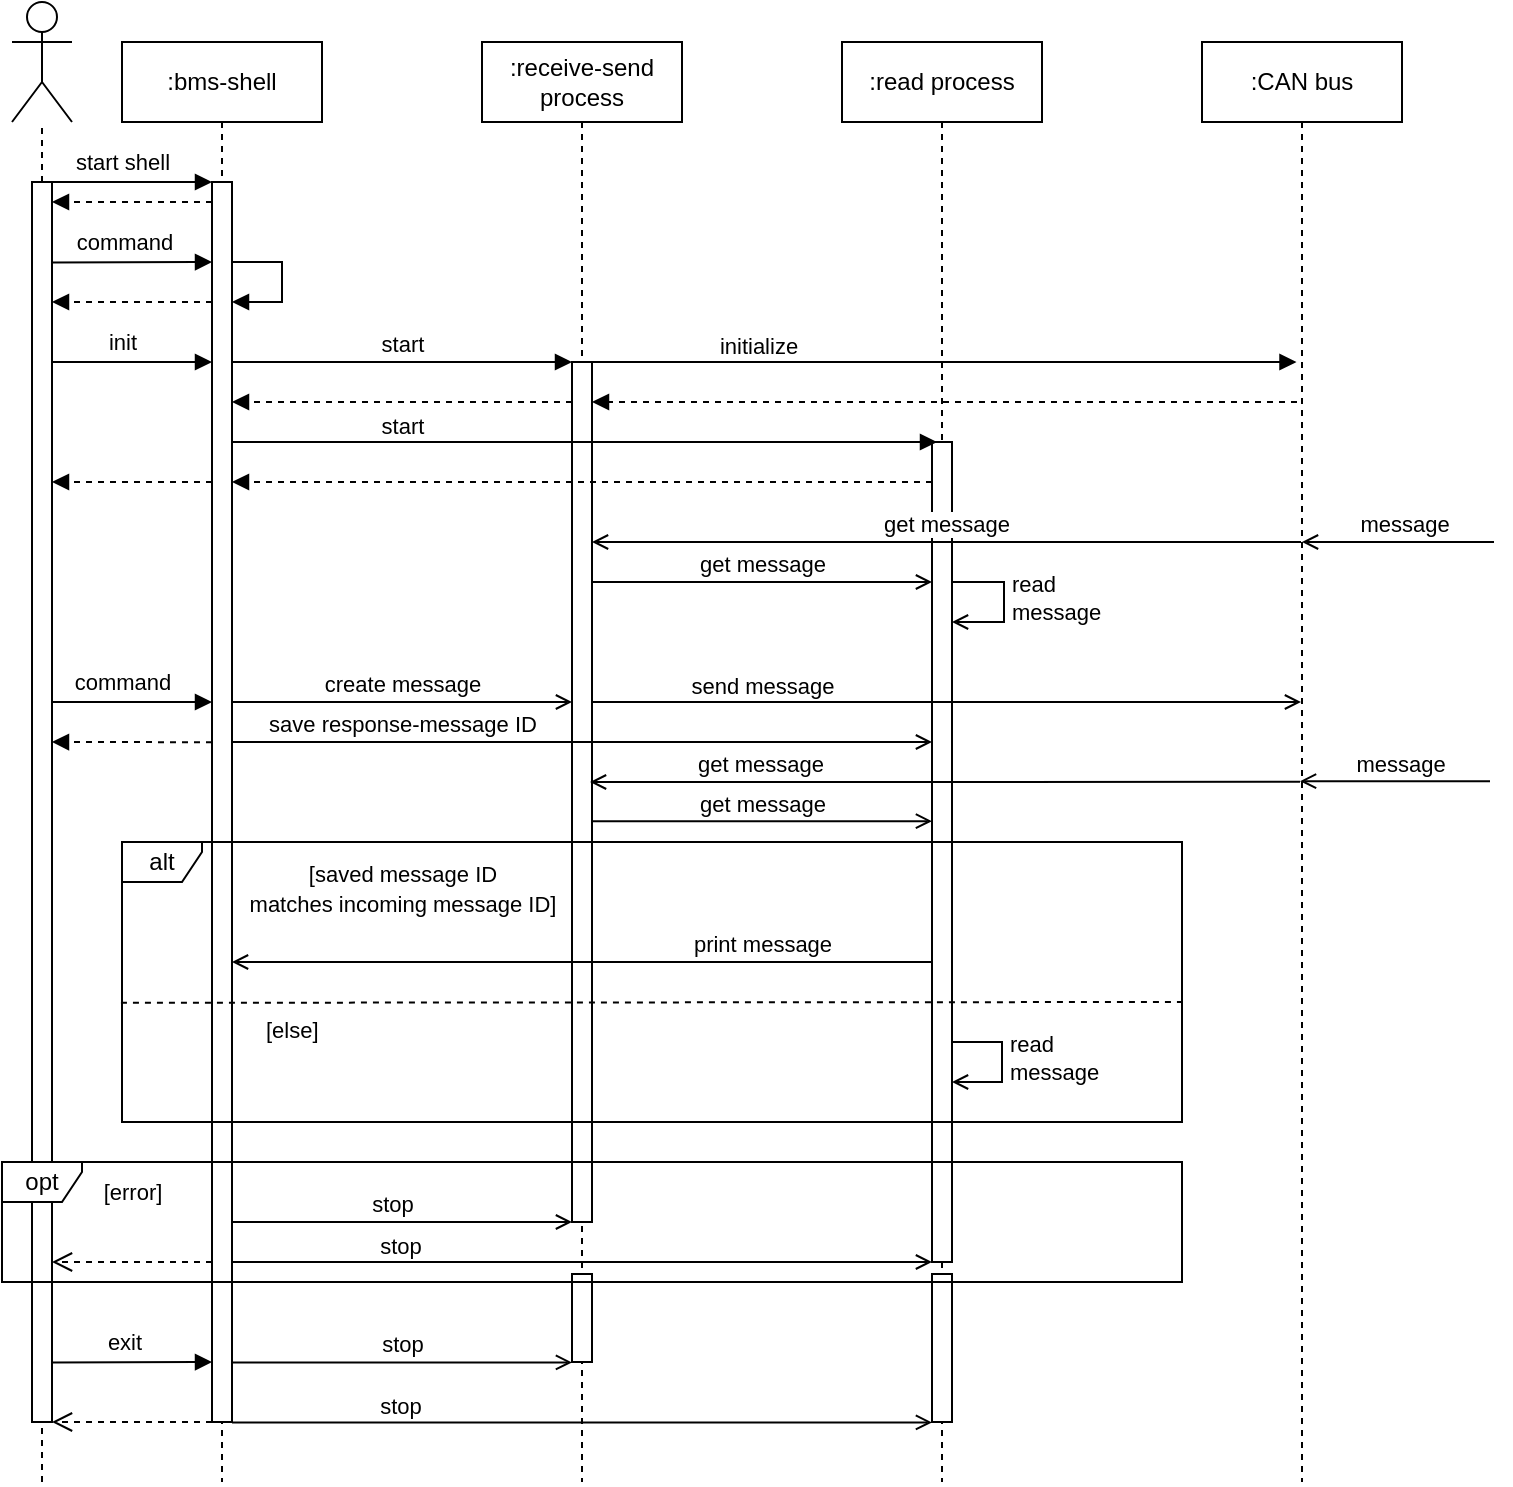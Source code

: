 <mxfile version="26.0.16">
  <diagram name="Page-1" id="2YBvvXClWsGukQMizWep">
    <mxGraphModel dx="1302" dy="758" grid="1" gridSize="10" guides="1" tooltips="1" connect="1" arrows="1" fold="1" page="1" pageScale="1" pageWidth="850" pageHeight="1100" math="0" shadow="0">
      <root>
        <mxCell id="0" />
        <mxCell id="1" parent="0" />
        <mxCell id="-dk2saa6Gr_-i1nE7EkZ-13" value=":read process" style="shape=umlLifeline;perimeter=lifelinePerimeter;whiteSpace=wrap;html=1;container=0;dropTarget=0;collapsible=0;recursiveResize=0;outlineConnect=0;portConstraint=eastwest;newEdgeStyle={&quot;edgeStyle&quot;:&quot;elbowEdgeStyle&quot;,&quot;elbow&quot;:&quot;vertical&quot;,&quot;curved&quot;:0,&quot;rounded&quot;:0};" parent="1" vertex="1">
          <mxGeometry x="480" y="40" width="100" height="720" as="geometry" />
        </mxCell>
        <mxCell id="-dk2saa6Gr_-i1nE7EkZ-14" value="" style="html=1;points=[];perimeter=orthogonalPerimeter;outlineConnect=0;targetShapes=umlLifeline;portConstraint=eastwest;newEdgeStyle={&quot;edgeStyle&quot;:&quot;elbowEdgeStyle&quot;,&quot;elbow&quot;:&quot;vertical&quot;,&quot;curved&quot;:0,&quot;rounded&quot;:0};" parent="-dk2saa6Gr_-i1nE7EkZ-13" vertex="1">
          <mxGeometry x="45" y="200" width="10" height="410" as="geometry" />
        </mxCell>
        <mxCell id="TYqiioo9-1JW8JSLTBRO-20" value="read&lt;br&gt;message" style="html=1;align=left;spacingLeft=2;endArrow=open;rounded=0;edgeStyle=orthogonalEdgeStyle;curved=0;rounded=0;endFill=0;" edge="1" parent="-dk2saa6Gr_-i1nE7EkZ-13" source="-dk2saa6Gr_-i1nE7EkZ-14" target="-dk2saa6Gr_-i1nE7EkZ-14">
          <mxGeometry x="-0.061" relative="1" as="geometry">
            <mxPoint x="56.0" y="270" as="sourcePoint" />
            <Array as="points">
              <mxPoint x="81" y="270" />
              <mxPoint x="81" y="290" />
            </Array>
            <mxPoint x="56.0" y="290" as="targetPoint" />
            <mxPoint as="offset" />
          </mxGeometry>
        </mxCell>
        <mxCell id="TYqiioo9-1JW8JSLTBRO-40" value="read&lt;br&gt;message" style="html=1;align=left;spacingLeft=2;endArrow=open;rounded=0;edgeStyle=orthogonalEdgeStyle;curved=0;rounded=0;endFill=0;" edge="1" parent="-dk2saa6Gr_-i1nE7EkZ-13">
          <mxGeometry x="-0.061" relative="1" as="geometry">
            <mxPoint x="55" y="500.004" as="sourcePoint" />
            <Array as="points">
              <mxPoint x="80" y="499.97" />
              <mxPoint x="80" y="519.97" />
            </Array>
            <mxPoint x="55" y="520.004" as="targetPoint" />
            <mxPoint as="offset" />
          </mxGeometry>
        </mxCell>
        <mxCell id="TYqiioo9-1JW8JSLTBRO-60" value="" style="html=1;points=[];perimeter=orthogonalPerimeter;outlineConnect=0;targetShapes=umlLifeline;portConstraint=eastwest;newEdgeStyle={&quot;edgeStyle&quot;:&quot;elbowEdgeStyle&quot;,&quot;elbow&quot;:&quot;vertical&quot;,&quot;curved&quot;:0,&quot;rounded&quot;:0};" vertex="1" parent="-dk2saa6Gr_-i1nE7EkZ-13">
          <mxGeometry x="45" y="616" width="10" height="74" as="geometry" />
        </mxCell>
        <mxCell id="-dk2saa6Gr_-i1nE7EkZ-11" value="" style="endArrow=none;dashed=1;html=1;strokeWidth=1;rounded=0;" parent="1" target="-dk2saa6Gr_-i1nE7EkZ-10" edge="1">
          <mxGeometry width="50" height="50" relative="1" as="geometry">
            <mxPoint x="80" y="760" as="sourcePoint" />
            <mxPoint x="80" y="80" as="targetPoint" />
            <Array as="points">
              <mxPoint x="80" y="200" />
            </Array>
          </mxGeometry>
        </mxCell>
        <mxCell id="-dk2saa6Gr_-i1nE7EkZ-10" value="" style="html=1;points=[];perimeter=orthogonalPerimeter;outlineConnect=0;targetShapes=umlLifeline;portConstraint=eastwest;newEdgeStyle={&quot;edgeStyle&quot;:&quot;elbowEdgeStyle&quot;,&quot;elbow&quot;:&quot;vertical&quot;,&quot;curved&quot;:0,&quot;rounded&quot;:0};" parent="1" vertex="1">
          <mxGeometry x="75" y="110" width="10" height="620" as="geometry" />
        </mxCell>
        <mxCell id="aM9ryv3xv72pqoxQDRHE-1" value=":bms-shell" style="shape=umlLifeline;perimeter=lifelinePerimeter;whiteSpace=wrap;html=1;container=0;dropTarget=0;collapsible=0;recursiveResize=0;outlineConnect=0;portConstraint=eastwest;newEdgeStyle={&quot;edgeStyle&quot;:&quot;elbowEdgeStyle&quot;,&quot;elbow&quot;:&quot;vertical&quot;,&quot;curved&quot;:0,&quot;rounded&quot;:0};" parent="1" vertex="1">
          <mxGeometry x="120" y="40" width="100" height="720" as="geometry" />
        </mxCell>
        <mxCell id="aM9ryv3xv72pqoxQDRHE-2" value="" style="html=1;points=[];perimeter=orthogonalPerimeter;outlineConnect=0;targetShapes=umlLifeline;portConstraint=eastwest;newEdgeStyle={&quot;edgeStyle&quot;:&quot;elbowEdgeStyle&quot;,&quot;elbow&quot;:&quot;vertical&quot;,&quot;curved&quot;:0,&quot;rounded&quot;:0};" parent="aM9ryv3xv72pqoxQDRHE-1" vertex="1">
          <mxGeometry x="45" y="70" width="10" height="620" as="geometry" />
        </mxCell>
        <mxCell id="aM9ryv3xv72pqoxQDRHE-3" value="" style="html=1;verticalAlign=top;startArrow=none;endArrow=block;startSize=8;edgeStyle=elbowEdgeStyle;elbow=vertical;curved=0;rounded=0;startFill=0;endFill=1;" parent="aM9ryv3xv72pqoxQDRHE-1" target="aM9ryv3xv72pqoxQDRHE-2" edge="1">
          <mxGeometry relative="1" as="geometry">
            <mxPoint x="-40" y="70" as="sourcePoint" />
          </mxGeometry>
        </mxCell>
        <mxCell id="-dk2saa6Gr_-i1nE7EkZ-15" value="start shell" style="edgeLabel;html=1;align=center;verticalAlign=middle;resizable=0;points=[];" parent="aM9ryv3xv72pqoxQDRHE-3" vertex="1" connectable="0">
          <mxGeometry x="0.078" y="-1" relative="1" as="geometry">
            <mxPoint x="-6" y="-11" as="offset" />
          </mxGeometry>
        </mxCell>
        <mxCell id="aM9ryv3xv72pqoxQDRHE-5" value=":receive-send&lt;br&gt;process" style="shape=umlLifeline;perimeter=lifelinePerimeter;whiteSpace=wrap;html=1;container=0;dropTarget=0;collapsible=0;recursiveResize=0;outlineConnect=0;portConstraint=eastwest;newEdgeStyle={&quot;edgeStyle&quot;:&quot;elbowEdgeStyle&quot;,&quot;elbow&quot;:&quot;vertical&quot;,&quot;curved&quot;:0,&quot;rounded&quot;:0};" parent="1" vertex="1">
          <mxGeometry x="300" y="40" width="100" height="720" as="geometry" />
        </mxCell>
        <mxCell id="aM9ryv3xv72pqoxQDRHE-6" value="" style="html=1;points=[];perimeter=orthogonalPerimeter;outlineConnect=0;targetShapes=umlLifeline;portConstraint=eastwest;newEdgeStyle={&quot;edgeStyle&quot;:&quot;elbowEdgeStyle&quot;,&quot;elbow&quot;:&quot;vertical&quot;,&quot;curved&quot;:0,&quot;rounded&quot;:0};" parent="aM9ryv3xv72pqoxQDRHE-5" vertex="1">
          <mxGeometry x="45" y="160" width="10" height="430" as="geometry" />
        </mxCell>
        <mxCell id="TYqiioo9-1JW8JSLTBRO-59" value="" style="html=1;points=[];perimeter=orthogonalPerimeter;outlineConnect=0;targetShapes=umlLifeline;portConstraint=eastwest;newEdgeStyle={&quot;edgeStyle&quot;:&quot;elbowEdgeStyle&quot;,&quot;elbow&quot;:&quot;vertical&quot;,&quot;curved&quot;:0,&quot;rounded&quot;:0};" vertex="1" parent="aM9ryv3xv72pqoxQDRHE-5">
          <mxGeometry x="45" y="616" width="10" height="44" as="geometry" />
        </mxCell>
        <mxCell id="aM9ryv3xv72pqoxQDRHE-9" value="start" style="html=1;verticalAlign=bottom;endArrow=block;edgeStyle=elbowEdgeStyle;elbow=vertical;curved=0;rounded=0;startArrow=none;startFill=0;" parent="1" edge="1">
          <mxGeometry relative="1" as="geometry">
            <mxPoint x="175" y="200.0" as="sourcePoint" />
            <Array as="points">
              <mxPoint x="270" y="200" />
            </Array>
            <mxPoint x="345" y="200.0" as="targetPoint" />
          </mxGeometry>
        </mxCell>
        <mxCell id="aM9ryv3xv72pqoxQDRHE-10" value="" style="html=1;verticalAlign=bottom;endArrow=open;dashed=1;endSize=8;edgeStyle=elbowEdgeStyle;elbow=vertical;curved=0;rounded=0;" parent="1" edge="1">
          <mxGeometry relative="1" as="geometry">
            <mxPoint x="85" y="730" as="targetPoint" />
            <Array as="points">
              <mxPoint x="165" y="730" />
            </Array>
            <mxPoint x="165" y="730" as="sourcePoint" />
          </mxGeometry>
        </mxCell>
        <mxCell id="-dk2saa6Gr_-i1nE7EkZ-1" value="" style="endArrow=none;dashed=1;html=1;strokeWidth=1;rounded=0;" parent="1" source="-dk2saa6Gr_-i1nE7EkZ-10" edge="1">
          <mxGeometry width="50" height="50" relative="1" as="geometry">
            <mxPoint x="80" y="340" as="sourcePoint" />
            <mxPoint x="80" y="80" as="targetPoint" />
            <Array as="points" />
          </mxGeometry>
        </mxCell>
        <mxCell id="-dk2saa6Gr_-i1nE7EkZ-2" value="Actor" style="shape=umlActor;verticalLabelPosition=bottom;verticalAlign=top;html=1;outlineConnect=0;fontColor=none;noLabel=1;" parent="1" vertex="1">
          <mxGeometry x="65" y="20" width="30" height="60" as="geometry" />
        </mxCell>
        <mxCell id="-dk2saa6Gr_-i1nE7EkZ-16" value="" style="html=1;verticalAlign=top;startArrow=none;endArrow=block;startSize=8;edgeStyle=elbowEdgeStyle;elbow=vertical;curved=0;rounded=0;startFill=0;endFill=1;" parent="1" edge="1">
          <mxGeometry relative="1" as="geometry">
            <mxPoint x="85" y="200" as="sourcePoint" />
            <mxPoint x="165" y="200" as="targetPoint" />
          </mxGeometry>
        </mxCell>
        <mxCell id="-dk2saa6Gr_-i1nE7EkZ-17" value="init" style="edgeLabel;html=1;align=center;verticalAlign=middle;resizable=0;points=[];" parent="-dk2saa6Gr_-i1nE7EkZ-16" vertex="1" connectable="0">
          <mxGeometry x="0.078" y="-1" relative="1" as="geometry">
            <mxPoint x="-8" y="-11" as="offset" />
          </mxGeometry>
        </mxCell>
        <mxCell id="-dk2saa6Gr_-i1nE7EkZ-18" value="start" style="html=1;verticalAlign=bottom;endArrow=block;edgeStyle=elbowEdgeStyle;elbow=vertical;curved=0;rounded=0;startArrow=none;startFill=0;" parent="1" edge="1">
          <mxGeometry x="-0.52" relative="1" as="geometry">
            <mxPoint x="175" y="240.0" as="sourcePoint" />
            <Array as="points">
              <mxPoint x="272.5" y="240" />
            </Array>
            <mxPoint x="527.5" y="240.5" as="targetPoint" />
            <mxPoint y="1" as="offset" />
          </mxGeometry>
        </mxCell>
        <mxCell id="-dk2saa6Gr_-i1nE7EkZ-19" value="" style="html=1;verticalAlign=top;startArrow=none;endArrow=block;startSize=8;edgeStyle=elbowEdgeStyle;elbow=vertical;curved=0;rounded=0;startFill=0;endFill=1;" parent="1" edge="1">
          <mxGeometry relative="1" as="geometry">
            <mxPoint x="85" y="700.2" as="sourcePoint" />
            <mxPoint x="165" y="700.2" as="targetPoint" />
          </mxGeometry>
        </mxCell>
        <mxCell id="-dk2saa6Gr_-i1nE7EkZ-20" value="exit" style="edgeLabel;html=1;align=center;verticalAlign=middle;resizable=0;points=[];" parent="-dk2saa6Gr_-i1nE7EkZ-19" vertex="1" connectable="0">
          <mxGeometry x="0.078" y="-1" relative="1" as="geometry">
            <mxPoint x="-8" y="-11" as="offset" />
          </mxGeometry>
        </mxCell>
        <mxCell id="-dk2saa6Gr_-i1nE7EkZ-21" value="stop" style="html=1;verticalAlign=bottom;endArrow=open;edgeStyle=elbowEdgeStyle;elbow=vertical;curved=0;rounded=0;startArrow=none;startFill=0;endFill=0;" parent="1" edge="1">
          <mxGeometry relative="1" as="geometry">
            <mxPoint x="175" y="700.2" as="sourcePoint" />
            <Array as="points">
              <mxPoint x="290" y="700.2" />
            </Array>
            <mxPoint x="345" y="700.2" as="targetPoint" />
            <mxPoint as="offset" />
          </mxGeometry>
        </mxCell>
        <mxCell id="-dk2saa6Gr_-i1nE7EkZ-22" value="stop" style="html=1;verticalAlign=bottom;endArrow=open;edgeStyle=elbowEdgeStyle;elbow=vertical;curved=0;rounded=0;startArrow=none;startFill=0;endFill=0;" parent="1" edge="1">
          <mxGeometry x="-0.52" relative="1" as="geometry">
            <mxPoint x="175" y="730.2" as="sourcePoint" />
            <Array as="points">
              <mxPoint x="272.5" y="730.2" />
            </Array>
            <mxPoint x="525" y="730.2" as="targetPoint" />
            <mxPoint y="1" as="offset" />
          </mxGeometry>
        </mxCell>
        <mxCell id="-dk2saa6Gr_-i1nE7EkZ-23" value=":CAN bus" style="shape=umlLifeline;perimeter=lifelinePerimeter;whiteSpace=wrap;html=1;container=0;dropTarget=0;collapsible=0;recursiveResize=0;outlineConnect=0;portConstraint=eastwest;newEdgeStyle={&quot;edgeStyle&quot;:&quot;elbowEdgeStyle&quot;,&quot;elbow&quot;:&quot;vertical&quot;,&quot;curved&quot;:0,&quot;rounded&quot;:0};" parent="1" vertex="1">
          <mxGeometry x="660" y="40" width="100" height="720" as="geometry" />
        </mxCell>
        <mxCell id="-dk2saa6Gr_-i1nE7EkZ-25" value="initialize" style="html=1;verticalAlign=bottom;endArrow=block;edgeStyle=elbowEdgeStyle;elbow=vertical;curved=0;rounded=0;startArrow=none;startFill=0;" parent="1" edge="1">
          <mxGeometry x="-0.52" relative="1" as="geometry">
            <mxPoint x="352.75" y="200.0" as="sourcePoint" />
            <Array as="points">
              <mxPoint x="457.75" y="200" />
            </Array>
            <mxPoint x="707.25" y="200.0" as="targetPoint" />
            <mxPoint y="1" as="offset" />
          </mxGeometry>
        </mxCell>
        <mxCell id="TYqiioo9-1JW8JSLTBRO-1" value="" style="html=1;verticalAlign=top;startArrow=none;endArrow=block;startSize=8;edgeStyle=elbowEdgeStyle;elbow=vertical;curved=0;rounded=0;startFill=0;endFill=1;dashed=1;" edge="1" parent="1">
          <mxGeometry relative="1" as="geometry">
            <mxPoint x="165" y="120" as="sourcePoint" />
            <mxPoint x="85" y="120" as="targetPoint" />
          </mxGeometry>
        </mxCell>
        <mxCell id="TYqiioo9-1JW8JSLTBRO-3" value="" style="html=1;verticalAlign=bottom;endArrow=block;edgeStyle=elbowEdgeStyle;elbow=vertical;curved=0;rounded=0;startArrow=none;startFill=0;dashed=1;" edge="1" parent="1">
          <mxGeometry x="-0.52" relative="1" as="geometry">
            <mxPoint x="707.5" y="220" as="sourcePoint" />
            <Array as="points">
              <mxPoint x="457.5" y="220" />
            </Array>
            <mxPoint x="355" y="220.0" as="targetPoint" />
            <mxPoint y="1" as="offset" />
          </mxGeometry>
        </mxCell>
        <mxCell id="TYqiioo9-1JW8JSLTBRO-4" value="" style="html=1;verticalAlign=bottom;endArrow=block;edgeStyle=elbowEdgeStyle;elbow=vertical;curved=0;rounded=0;startArrow=none;startFill=0;dashed=1;" edge="1" parent="1">
          <mxGeometry x="-0.52" relative="1" as="geometry">
            <mxPoint x="345" y="220.0" as="sourcePoint" />
            <Array as="points">
              <mxPoint x="180" y="220" />
            </Array>
            <mxPoint x="175" y="220.0" as="targetPoint" />
            <mxPoint y="1" as="offset" />
          </mxGeometry>
        </mxCell>
        <mxCell id="TYqiioo9-1JW8JSLTBRO-5" value="" style="html=1;verticalAlign=bottom;endArrow=block;edgeStyle=elbowEdgeStyle;elbow=vertical;curved=0;rounded=0;startArrow=none;startFill=0;dashed=1;" edge="1" parent="1">
          <mxGeometry x="-0.52" relative="1" as="geometry">
            <mxPoint x="525" y="259.999" as="sourcePoint" />
            <Array as="points" />
            <mxPoint x="175" y="259.999" as="targetPoint" />
            <mxPoint y="1" as="offset" />
          </mxGeometry>
        </mxCell>
        <mxCell id="TYqiioo9-1JW8JSLTBRO-6" value="" style="html=1;verticalAlign=top;startArrow=none;endArrow=block;startSize=8;edgeStyle=elbowEdgeStyle;elbow=vertical;curved=0;rounded=0;startFill=0;endFill=1;" edge="1" parent="1">
          <mxGeometry relative="1" as="geometry">
            <mxPoint x="85" y="150.2" as="sourcePoint" />
            <mxPoint x="165" y="150.2" as="targetPoint" />
          </mxGeometry>
        </mxCell>
        <mxCell id="TYqiioo9-1JW8JSLTBRO-7" value="command" style="edgeLabel;html=1;align=center;verticalAlign=middle;resizable=0;points=[];" vertex="1" connectable="0" parent="TYqiioo9-1JW8JSLTBRO-6">
          <mxGeometry x="0.078" y="-1" relative="1" as="geometry">
            <mxPoint x="-8" y="-11" as="offset" />
          </mxGeometry>
        </mxCell>
        <mxCell id="TYqiioo9-1JW8JSLTBRO-14" value="" style="html=1;align=left;spacingLeft=2;endArrow=block;rounded=0;edgeStyle=orthogonalEdgeStyle;curved=0;rounded=0;" edge="1" target="aM9ryv3xv72pqoxQDRHE-2" parent="1">
          <mxGeometry x="-0.061" relative="1" as="geometry">
            <mxPoint x="175" y="150" as="sourcePoint" />
            <Array as="points">
              <mxPoint x="200" y="150" />
              <mxPoint x="200" y="170" />
            </Array>
            <mxPoint x="175" y="180.064" as="targetPoint" />
            <mxPoint as="offset" />
          </mxGeometry>
        </mxCell>
        <mxCell id="TYqiioo9-1JW8JSLTBRO-15" value="" style="html=1;verticalAlign=top;startArrow=none;endArrow=block;startSize=8;edgeStyle=elbowEdgeStyle;elbow=vertical;curved=0;rounded=0;startFill=0;endFill=1;dashed=1;" edge="1" parent="1">
          <mxGeometry relative="1" as="geometry">
            <mxPoint x="165" y="170" as="sourcePoint" />
            <mxPoint x="85" y="170" as="targetPoint" />
          </mxGeometry>
        </mxCell>
        <mxCell id="TYqiioo9-1JW8JSLTBRO-17" value="message" style="html=1;verticalAlign=bottom;endArrow=open;edgeStyle=elbowEdgeStyle;elbow=vertical;curved=0;rounded=0;startArrow=none;startFill=0;endFill=0;" edge="1" parent="1" target="-dk2saa6Gr_-i1nE7EkZ-23">
          <mxGeometry relative="1" as="geometry">
            <mxPoint x="801" y="290" as="sourcePoint" />
            <Array as="points">
              <mxPoint x="806" y="290" />
            </Array>
            <mxPoint x="711" y="290.0" as="targetPoint" />
          </mxGeometry>
        </mxCell>
        <mxCell id="TYqiioo9-1JW8JSLTBRO-22" value="" style="html=1;verticalAlign=top;startArrow=none;endArrow=block;startSize=8;edgeStyle=elbowEdgeStyle;elbow=horizontal;curved=0;rounded=0;startFill=0;endFill=1;" edge="1" parent="1">
          <mxGeometry relative="1" as="geometry">
            <mxPoint x="85" y="370" as="sourcePoint" />
            <mxPoint x="165" y="370" as="targetPoint" />
          </mxGeometry>
        </mxCell>
        <mxCell id="TYqiioo9-1JW8JSLTBRO-23" value="command" style="edgeLabel;html=1;align=center;verticalAlign=middle;resizable=0;points=[];" vertex="1" connectable="0" parent="TYqiioo9-1JW8JSLTBRO-22">
          <mxGeometry x="0.078" y="-1" relative="1" as="geometry">
            <mxPoint x="-8" y="-11" as="offset" />
          </mxGeometry>
        </mxCell>
        <mxCell id="TYqiioo9-1JW8JSLTBRO-26" value="" style="html=1;verticalAlign=top;startArrow=none;endArrow=block;startSize=8;edgeStyle=elbowEdgeStyle;elbow=vertical;curved=0;rounded=0;startFill=0;endFill=1;dashed=1;" edge="1" parent="1">
          <mxGeometry relative="1" as="geometry">
            <mxPoint x="165" y="390.1" as="sourcePoint" />
            <mxPoint x="85" y="390.1" as="targetPoint" />
          </mxGeometry>
        </mxCell>
        <mxCell id="TYqiioo9-1JW8JSLTBRO-28" value="create message" style="html=1;verticalAlign=bottom;endArrow=open;edgeStyle=elbowEdgeStyle;elbow=vertical;curved=0;rounded=0;startArrow=none;startFill=0;endFill=0;" edge="1" parent="1">
          <mxGeometry relative="1" as="geometry">
            <mxPoint x="175" y="370" as="sourcePoint" />
            <Array as="points">
              <mxPoint x="271.25" y="370" />
            </Array>
            <mxPoint x="345" y="370" as="targetPoint" />
            <mxPoint as="offset" />
          </mxGeometry>
        </mxCell>
        <mxCell id="TYqiioo9-1JW8JSLTBRO-29" value="send message" style="html=1;verticalAlign=bottom;endArrow=open;edgeStyle=elbowEdgeStyle;elbow=vertical;curved=0;rounded=0;startArrow=none;startFill=0;endFill=0;" edge="1" parent="1">
          <mxGeometry x="-0.52" relative="1" as="geometry">
            <mxPoint x="355" y="370" as="sourcePoint" />
            <Array as="points">
              <mxPoint x="451.25" y="370" />
            </Array>
            <mxPoint x="709.5" y="370" as="targetPoint" />
            <mxPoint y="1" as="offset" />
          </mxGeometry>
        </mxCell>
        <mxCell id="TYqiioo9-1JW8JSLTBRO-30" value="save response-message ID" style="html=1;verticalAlign=bottom;endArrow=open;edgeStyle=elbowEdgeStyle;elbow=vertical;curved=0;rounded=0;startArrow=none;startFill=0;endFill=0;" edge="1" parent="1">
          <mxGeometry x="-0.514" relative="1" as="geometry">
            <mxPoint x="175" y="390" as="sourcePoint" />
            <Array as="points">
              <mxPoint x="276.25" y="390" />
            </Array>
            <mxPoint x="525.0" y="390" as="targetPoint" />
            <mxPoint as="offset" />
          </mxGeometry>
        </mxCell>
        <mxCell id="TYqiioo9-1JW8JSLTBRO-31" value="alt" style="shape=umlFrame;whiteSpace=wrap;html=1;pointerEvents=0;width=40;height=20;" vertex="1" parent="1">
          <mxGeometry x="120" y="440" width="530" height="140" as="geometry" />
        </mxCell>
        <mxCell id="TYqiioo9-1JW8JSLTBRO-36" value="message" style="html=1;verticalAlign=bottom;endArrow=open;edgeStyle=elbowEdgeStyle;elbow=vertical;curved=0;rounded=0;startArrow=none;startFill=0;endFill=0;" edge="1" parent="1">
          <mxGeometry relative="1" as="geometry">
            <mxPoint x="799" y="409.58" as="sourcePoint" />
            <Array as="points">
              <mxPoint x="804" y="409.58" />
            </Array>
            <mxPoint x="709" y="409.58" as="targetPoint" />
          </mxGeometry>
        </mxCell>
        <mxCell id="TYqiioo9-1JW8JSLTBRO-37" value="get message" style="html=1;verticalAlign=bottom;endArrow=open;edgeStyle=elbowEdgeStyle;elbow=vertical;curved=0;rounded=0;startArrow=none;startFill=0;endFill=0;" edge="1" parent="1">
          <mxGeometry x="0.521" relative="1" as="geometry">
            <mxPoint x="709" y="409.92" as="sourcePoint" />
            <Array as="points" />
            <mxPoint x="354" y="410.253" as="targetPoint" />
            <mxPoint as="offset" />
          </mxGeometry>
        </mxCell>
        <mxCell id="TYqiioo9-1JW8JSLTBRO-41" value="" style="endArrow=none;dashed=1;html=1;rounded=0;entryX=1.001;entryY=0.548;entryDx=0;entryDy=0;entryPerimeter=0;exitX=0;exitY=0.55;exitDx=0;exitDy=0;exitPerimeter=0;" edge="1" parent="1">
          <mxGeometry width="50" height="50" relative="1" as="geometry">
            <mxPoint x="119.47" y="520.4" as="sourcePoint" />
            <mxPoint x="650" y="520.0" as="targetPoint" />
          </mxGeometry>
        </mxCell>
        <mxCell id="TYqiioo9-1JW8JSLTBRO-42" value="print message" style="html=1;verticalAlign=bottom;endArrow=open;edgeStyle=elbowEdgeStyle;elbow=vertical;curved=0;rounded=0;startArrow=none;startFill=0;endFill=0;" edge="1" parent="1">
          <mxGeometry x="-0.514" relative="1" as="geometry">
            <mxPoint x="525" y="499.999" as="sourcePoint" />
            <Array as="points" />
            <mxPoint x="175" y="499.999" as="targetPoint" />
            <mxPoint as="offset" />
          </mxGeometry>
        </mxCell>
        <mxCell id="TYqiioo9-1JW8JSLTBRO-43" value="&lt;font style=&quot;font-size: 11px;&quot;&gt;[saved message ID &lt;br&gt;matches incoming message ID]&lt;/font&gt;" style="text;html=1;align=center;verticalAlign=middle;resizable=0;points=[];autosize=1;strokeColor=none;fillColor=none;" vertex="1" parent="1">
          <mxGeometry x="170" y="443" width="180" height="40" as="geometry" />
        </mxCell>
        <mxCell id="TYqiioo9-1JW8JSLTBRO-44" value="&lt;div style=&quot;text-align: center;&quot;&gt;&lt;span style=&quot;background-color: transparent; color: light-dark(rgb(0, 0, 0), rgb(255, 255, 255)); text-wrap-mode: nowrap;&quot;&gt;&lt;font style=&quot;font-size: 11px;&quot;&gt;[else]&lt;/font&gt;&lt;/span&gt;&lt;/div&gt;" style="text;whiteSpace=wrap;html=1;verticalAlign=middle;" vertex="1" parent="1">
          <mxGeometry x="190" y="524" width="30" height="20" as="geometry" />
        </mxCell>
        <mxCell id="TYqiioo9-1JW8JSLTBRO-47" value="opt" style="shape=umlFrame;whiteSpace=wrap;html=1;pointerEvents=0;width=40;height=20;" vertex="1" parent="1">
          <mxGeometry x="60" y="600" width="590" height="60" as="geometry" />
        </mxCell>
        <mxCell id="TYqiioo9-1JW8JSLTBRO-48" value="&lt;span style=&quot;font-size: 11px;&quot;&gt;[error]&lt;/span&gt;" style="text;html=1;align=center;verticalAlign=middle;resizable=0;points=[];autosize=1;strokeColor=none;fillColor=none;" vertex="1" parent="1">
          <mxGeometry x="100" y="600" width="50" height="30" as="geometry" />
        </mxCell>
        <mxCell id="TYqiioo9-1JW8JSLTBRO-49" value="stop" style="html=1;verticalAlign=bottom;endArrow=open;edgeStyle=elbowEdgeStyle;elbow=vertical;curved=0;rounded=0;startArrow=none;startFill=0;endFill=0;" edge="1" parent="1">
          <mxGeometry relative="1" as="geometry">
            <mxPoint x="175" y="640" as="sourcePoint" />
            <Array as="points">
              <mxPoint x="290" y="630" />
            </Array>
            <mxPoint x="345" y="630" as="targetPoint" />
            <mxPoint as="offset" />
          </mxGeometry>
        </mxCell>
        <mxCell id="TYqiioo9-1JW8JSLTBRO-51" value="stop" style="html=1;verticalAlign=bottom;endArrow=open;edgeStyle=elbowEdgeStyle;elbow=vertical;curved=0;rounded=0;startArrow=none;startFill=0;endFill=0;" edge="1" parent="1">
          <mxGeometry x="-0.52" relative="1" as="geometry">
            <mxPoint x="175" y="650" as="sourcePoint" />
            <Array as="points">
              <mxPoint x="272.5" y="650" />
            </Array>
            <mxPoint x="525" y="650" as="targetPoint" />
            <mxPoint y="1" as="offset" />
          </mxGeometry>
        </mxCell>
        <mxCell id="TYqiioo9-1JW8JSLTBRO-52" value="" style="html=1;verticalAlign=bottom;endArrow=open;dashed=1;endSize=8;edgeStyle=elbowEdgeStyle;elbow=vertical;curved=0;rounded=0;" edge="1" parent="1">
          <mxGeometry relative="1" as="geometry">
            <mxPoint x="85" y="650" as="targetPoint" />
            <Array as="points">
              <mxPoint x="165" y="650" />
            </Array>
            <mxPoint x="165" y="650" as="sourcePoint" />
          </mxGeometry>
        </mxCell>
        <mxCell id="TYqiioo9-1JW8JSLTBRO-54" value="" style="html=1;verticalAlign=top;startArrow=none;endArrow=block;startSize=8;edgeStyle=elbowEdgeStyle;elbow=vertical;curved=0;rounded=0;startFill=0;endFill=1;dashed=1;" edge="1" parent="1">
          <mxGeometry relative="1" as="geometry">
            <mxPoint x="165" y="260" as="sourcePoint" />
            <mxPoint x="85" y="260" as="targetPoint" />
          </mxGeometry>
        </mxCell>
        <mxCell id="TYqiioo9-1JW8JSLTBRO-18" value="get message" style="html=1;verticalAlign=bottom;endArrow=open;edgeStyle=elbowEdgeStyle;elbow=vertical;curved=0;rounded=0;startArrow=none;startFill=0;endFill=0;" edge="1" parent="1" source="-dk2saa6Gr_-i1nE7EkZ-23" target="aM9ryv3xv72pqoxQDRHE-6">
          <mxGeometry relative="1" as="geometry">
            <mxPoint x="711" y="290" as="sourcePoint" />
            <Array as="points">
              <mxPoint x="630" y="290" />
            </Array>
            <mxPoint x="356" y="290.241" as="targetPoint" />
          </mxGeometry>
        </mxCell>
        <mxCell id="TYqiioo9-1JW8JSLTBRO-19" value="get message" style="html=1;verticalAlign=bottom;endArrow=open;edgeStyle=elbowEdgeStyle;elbow=vertical;curved=0;rounded=0;startArrow=none;startFill=0;endFill=0;" edge="1" parent="1" source="aM9ryv3xv72pqoxQDRHE-6" target="-dk2saa6Gr_-i1nE7EkZ-14">
          <mxGeometry relative="1" as="geometry">
            <mxPoint x="356" y="310" as="sourcePoint" />
            <Array as="points">
              <mxPoint x="461" y="310" />
            </Array>
            <mxPoint x="526.0" y="310" as="targetPoint" />
          </mxGeometry>
        </mxCell>
        <mxCell id="TYqiioo9-1JW8JSLTBRO-38" value="get message" style="html=1;verticalAlign=bottom;endArrow=open;edgeStyle=elbowEdgeStyle;elbow=vertical;curved=0;rounded=0;startArrow=none;startFill=0;endFill=0;" edge="1" parent="1" source="aM9ryv3xv72pqoxQDRHE-6" target="-dk2saa6Gr_-i1nE7EkZ-14">
          <mxGeometry relative="1" as="geometry">
            <mxPoint x="354" y="429.58" as="sourcePoint" />
            <Array as="points">
              <mxPoint x="454" y="429.58" />
            </Array>
            <mxPoint x="524.0" y="429.58" as="targetPoint" />
          </mxGeometry>
        </mxCell>
      </root>
    </mxGraphModel>
  </diagram>
</mxfile>
